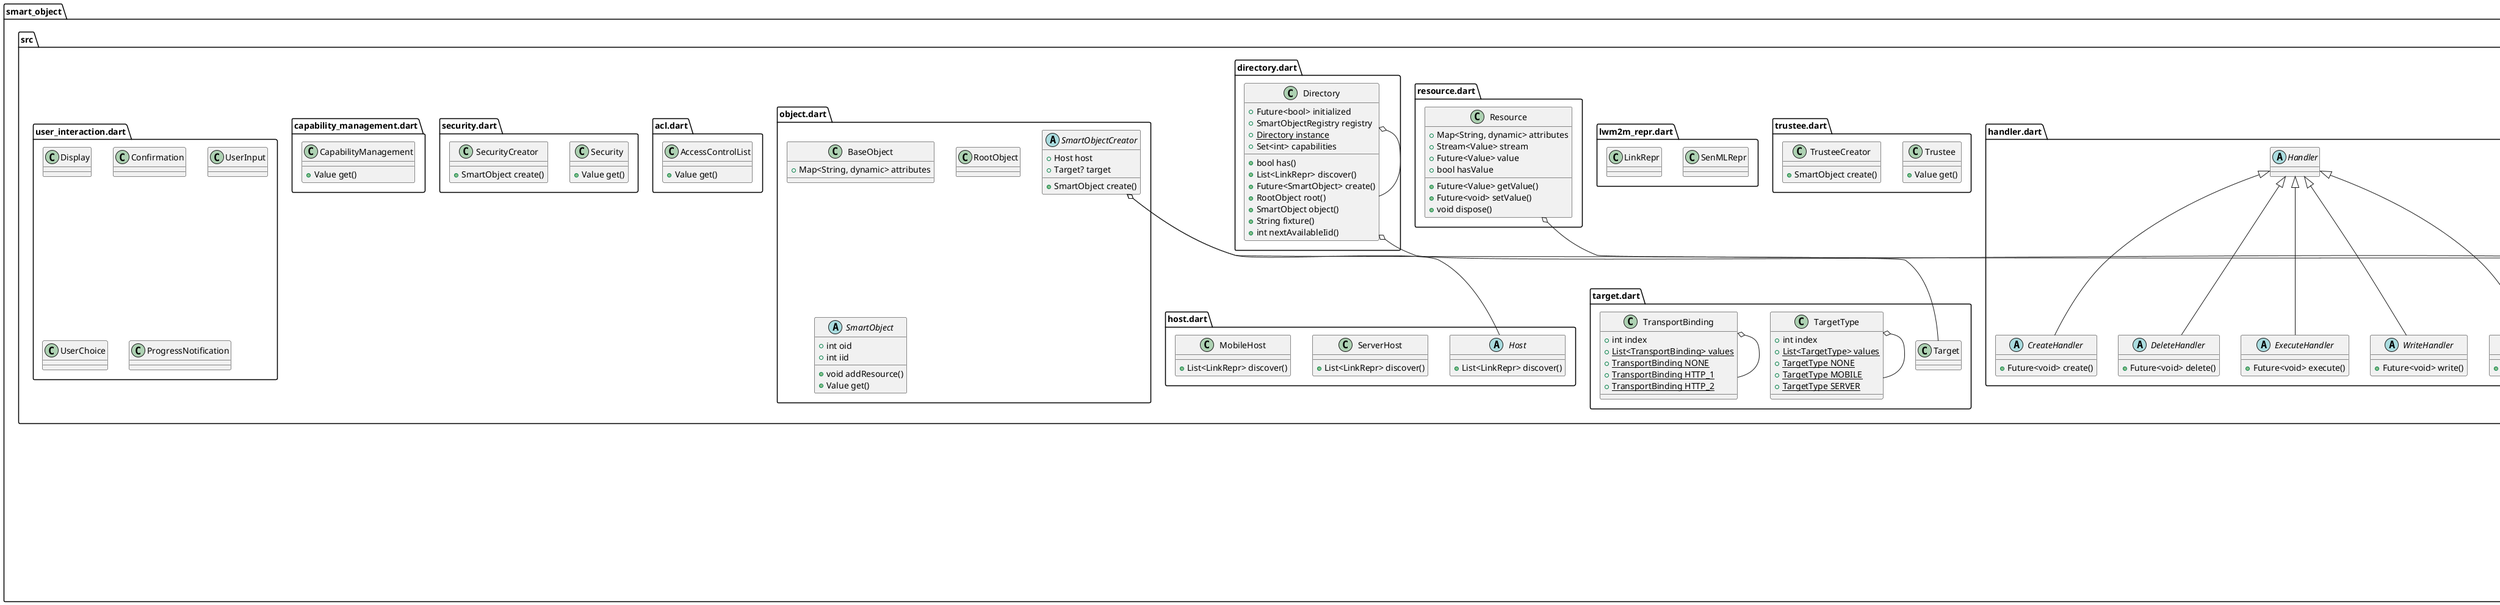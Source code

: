 @startuml class_all
set namespaceSeparator ::

class "smart_object::smart_object_registry.dart::AccessMode" {
  +int index
  {static} +List<AccessMode> values
  {static} +AccessMode N
  {static} +AccessMode R
  {static} +AccessMode E
  {static} +AccessMode RW
  {static} +AccessMode W
}

"smart_object::smart_object_registry.dart::AccessMode" o-- "smart_object::smart_object_registry.dart::AccessMode"

class "smart_object::smart_object_registry.dart::ValueType" {
  +int index
  {static} +List<ValueType> values
  {static} +ValueType FLOAT
  {static} +ValueType OPAQUE
  {static} +ValueType STRING
  {static} +ValueType INTEGER
  {static} +ValueType BOOLEAN
  {static} +ValueType EXECUTE
  {static} +ValueType TIME
}

"smart_object::smart_object_registry.dart::ValueType" o-- "smart_object::smart_object_registry.dart::ValueType"

class "smart_object::smart_object_registry.dart::SmartObjectRegistry" {
}

class "smart_object::urn.dart::Urn" {
}

class "smart_object::types.dart::FieldMask" {
}

class "smart_object::types.dart::MeasurementUnit" {
}

class "smart_object::types.dart::ObjectLink" {
  +String toString()
}

class "smart_object::types.dart::ResourceLink" {
}

class "smart_object::types.dart::Value" {
  +bool isOfType()
}

abstract class "smart_object::types.dart::ObjectLinkRoot" {
}

abstract class "smart_object::types.dart::ObjectLinkSingle" {
  +int single
}

abstract class "smart_object::types.dart::ObjectLinkTuple" {
  +Tuple2<int, int> tuple
}

"smart_object::types.dart::ObjectLinkTuple" o-- "tuple::tuple.dart::Tuple2<int, int>"

abstract class "smart_object::types.dart::ResourceLinkSingle" {
  +int rid
}

"smart_object::types.dart::ResourceLink" <|-- "smart_object::types.dart::ResourceLinkSingle"

abstract class "smart_object::types.dart::ResourceLinkMultiple" {
  +int rid
  +int riid
}

"smart_object::types.dart::ResourceLink" <|-- "smart_object::types.dart::ResourceLinkMultiple"

abstract class "smart_object::types.dart::InvalidValue" {
  +Object? value
}

abstract class "smart_object::types.dart::IntValue" {
  +int value
}

abstract class "smart_object::types.dart::BoolValue" {
  +bool value
}

abstract class "smart_object::types.dart::StringValue" {
  +String value
}

abstract class "smart_object::types.dart::ArrayValue" {
  +List<dynamic> value
}

abstract class "smart_object::types.dart::FloatValue" {
  +double value
}

abstract class "smart_object::types.dart::OpaqueValue" {
  +Object value
}

abstract class "smart_object::types.dart::TimeValue" {
  +DateTime value
}

abstract class "smart_object::types.dart::ExecuteValue" {
  +Object? value
}

abstract class "smart_object::types.dart::LinkValue" {
  +ObjectLink value
}

"smart_object::types.dart::LinkValue" o-- "smart_object::types.dart::ObjectLink"

class "smart_object::error.dart::NotFoundError" {
}

class "smart_object::error.dart::ValueError" {
}

class "smart_object::error.dart::ResourceNotInitializedError" {
}

class "smart_object::error.dart::RegistryEntryNotFound" {
}

class "smart_object::error.dart::ObjectLinkFormatError" {
}

class "smart_object::error.dart::ValueTypeError" {
}

abstract class "smart_object::src::handler.dart::ExecuteHandler" {
  +Future<void> execute()
}

"smart_object::src::handler.dart::Handler" <|-- "smart_object::src::handler.dart::ExecuteHandler"

abstract class "smart_object::src::handler.dart::WriteHandler" {
  +Future<void> write()
}

"smart_object::src::handler.dart::Handler" <|-- "smart_object::src::handler.dart::WriteHandler"

abstract class "smart_object::src::handler.dart::ReadHandler" {
  +Future<Value> read()
}

"smart_object::src::handler.dart::Handler" <|-- "smart_object::src::handler.dart::ReadHandler"

abstract class "smart_object::src::handler.dart::CreateHandler" {
  +Future<void> create()
}

"smart_object::src::handler.dart::Handler" <|-- "smart_object::src::handler.dart::CreateHandler"

abstract class "smart_object::src::handler.dart::DeleteHandler" {
  +Future<void> delete()
}

"smart_object::src::handler.dart::Handler" <|-- "smart_object::src::handler.dart::DeleteHandler"

abstract class "smart_object::src::handler.dart::Handler" {
}

class "smart_object::src::trustee.dart::Trustee" {
  +Value get()
}

class "smart_object::src::trustee.dart::TrusteeCreator" {
  +SmartObject create()
}

class "smart_object::src::lwm2m_repr.dart::SenMLRepr" {
}

class "smart_object::src::lwm2m_repr.dart::LinkRepr" {
}

class "smart_object::src::object.dart::BaseObject" {
  +Map<String, dynamic> attributes
}

class "smart_object::src::object.dart::RootObject" {
}

abstract class "smart_object::src::object.dart::SmartObject" {
  +int oid
  +int iid
  +void addResource()
  +Value get()
}

abstract class "smart_object::src::object.dart::SmartObjectCreator" {
  +Host host
  +Target? target
  +SmartObject create()
}

"smart_object::src::object.dart::SmartObjectCreator" o-- "smart_object::src::host.dart::Host"
"smart_object::src::object.dart::SmartObjectCreator" o-- "smart_object::src::target.dart::Target"

class "smart_object::src::resource.dart::Resource" {
  +Map<String, dynamic> attributes
  +Stream<Value> stream
  +Future<Value> value
  +bool hasValue
  +Future<Value> getValue()
  +Future<void> setValue()
  +void dispose()
}

"smart_object::src::resource.dart::Resource" o-- "dart::async::Stream<Value>"

class "smart_object::src::directory.dart::Directory" {
  +Future<bool> initialized
  +SmartObjectRegistry registry
  {static} +Directory instance
  +Set<int> capabilities
  +bool has()
  +List<LinkRepr> discover()
  +Future<SmartObject> create()
  +RootObject root()
  +SmartObject object()
  +String fixture()
  +int nextAvailableIid()
}

"smart_object::src::directory.dart::Directory" o-- "smart_object::smart_object_registry.dart::SmartObjectRegistry"
"smart_object::src::directory.dart::Directory" o-- "smart_object::src::directory.dart::Directory"

class "smart_object::src::acl.dart::AccessControlList" {
  +Value get()
}

class "smart_object::src::security.dart::Security" {
  +Value get()
}

class "smart_object::src::security.dart::SecurityCreator" {
  +SmartObject create()
}

class "smart_object::src::capability_management.dart::CapabilityManagement" {
  +Value get()
}

abstract class "smart_object::src::host.dart::Host" {
  +List<LinkRepr> discover()
}

class "smart_object::src::host.dart::ServerHost" {
  +List<LinkRepr> discover()
}

class "smart_object::src::host.dart::MobileHost" {
  +List<LinkRepr> discover()
}

class "smart_object::src::user_interaction.dart::Display" {
}

class "smart_object::src::user_interaction.dart::Confirmation" {
}

class "smart_object::src::user_interaction.dart::UserInput" {
}

class "smart_object::src::user_interaction.dart::UserChoice" {
}

class "smart_object::src::user_interaction.dart::ProgressNotification" {
}

class "smart_object::src::target.dart::TargetType" {
  +int index
  {static} +List<TargetType> values
  {static} +TargetType NONE
  {static} +TargetType MOBILE
  {static} +TargetType SERVER
}

"smart_object::src::target.dart::TargetType" o-- "smart_object::src::target.dart::TargetType"

class "smart_object::src::target.dart::TransportBinding" {
  +int index
  {static} +List<TransportBinding> values
  {static} +TransportBinding NONE
  {static} +TransportBinding HTTP_1
  {static} +TransportBinding HTTP_2
}

"smart_object::src::target.dart::TransportBinding" o-- "smart_object::src::target.dart::TransportBinding"

class "smart_object::src::target.dart::Target" {
}


@enduml
